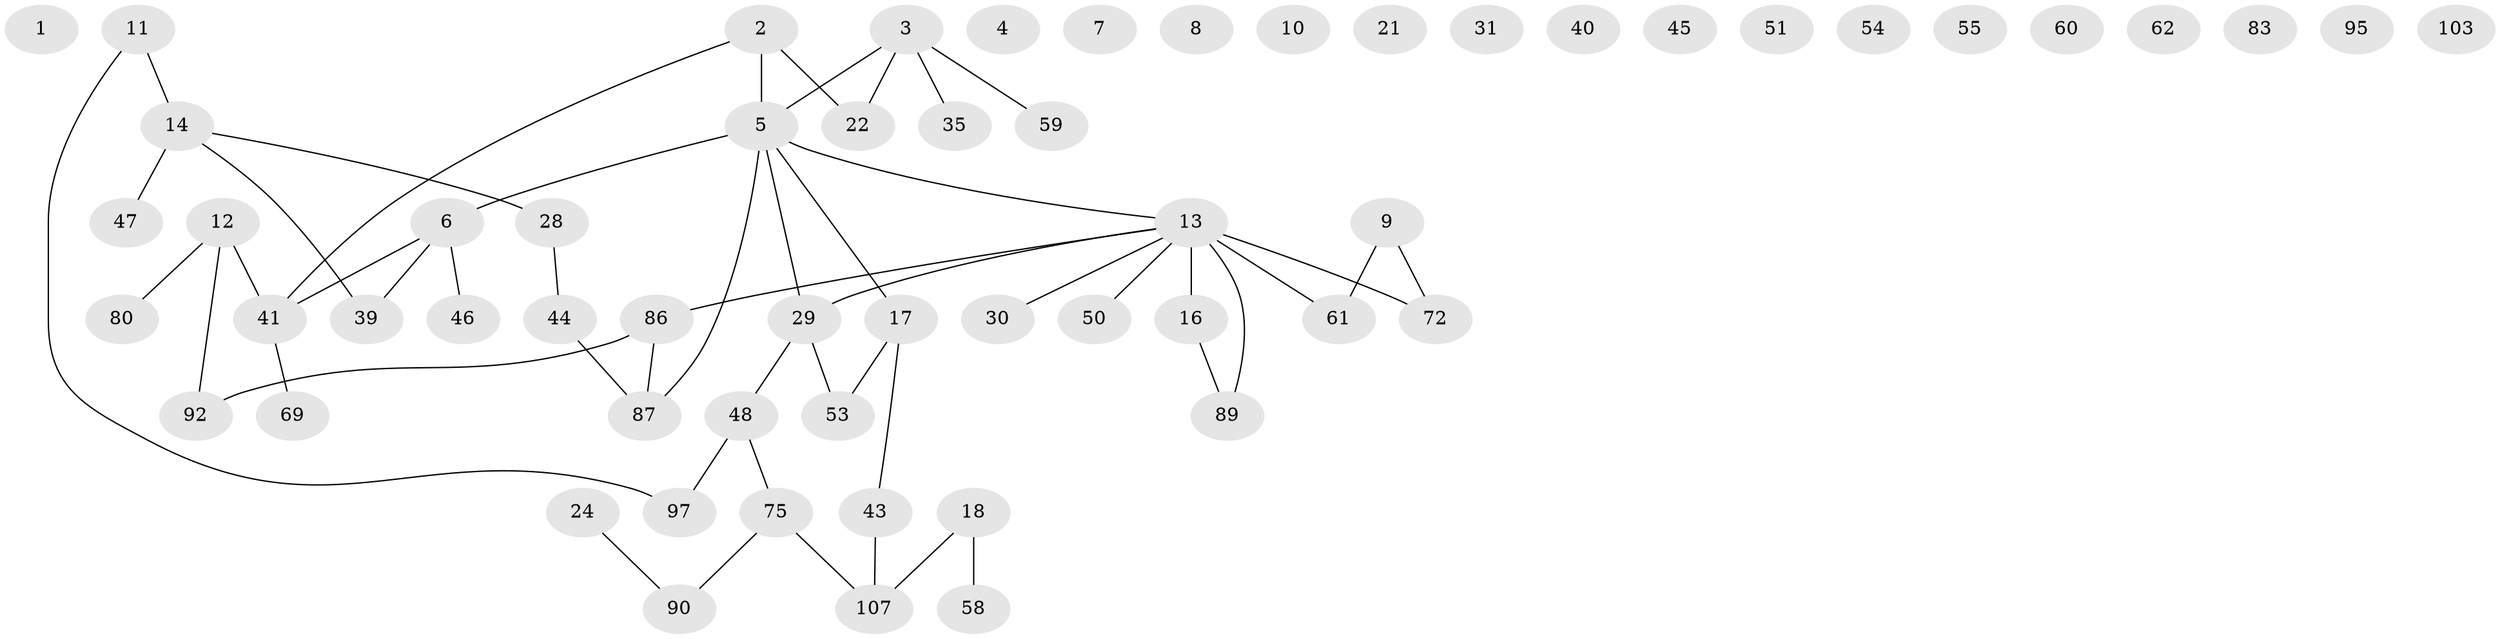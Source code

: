 // original degree distribution, {0: 0.1308411214953271, 2: 0.2897196261682243, 1: 0.2616822429906542, 3: 0.22429906542056074, 6: 0.009345794392523364, 4: 0.08411214953271028}
// Generated by graph-tools (version 1.1) at 2025/16/03/04/25 18:16:42]
// undirected, 58 vertices, 51 edges
graph export_dot {
graph [start="1"]
  node [color=gray90,style=filled];
  1;
  2 [super="+20+27"];
  3 [super="+32+42"];
  4 [super="+100"];
  5 [super="+19+67+71"];
  6 [super="+93+101"];
  7;
  8;
  9 [super="+15+106"];
  10;
  11 [super="+36+64"];
  12 [super="+37"];
  13 [super="+26+38+76+82+99"];
  14 [super="+65+105"];
  16 [super="+34"];
  17 [super="+23"];
  18 [super="+33"];
  21;
  22;
  24 [super="+25+57+78"];
  28 [super="+104"];
  29 [super="+56+73+77"];
  30 [super="+91"];
  31;
  35;
  39;
  40;
  41 [super="+63+84+94"];
  43 [super="+68"];
  44 [super="+49"];
  45;
  46;
  47;
  48 [super="+52+74+98"];
  50;
  51 [super="+81"];
  53 [super="+85"];
  54;
  55 [super="+70"];
  58;
  59 [super="+66"];
  60;
  61 [super="+102"];
  62;
  69 [super="+96"];
  72;
  75 [super="+79"];
  80;
  83;
  86 [super="+88"];
  87;
  89;
  90;
  92;
  95;
  97;
  103;
  107;
  2 -- 22;
  2 -- 5;
  2 -- 41;
  3 -- 22;
  3 -- 35;
  3 -- 5;
  3 -- 59;
  5 -- 13;
  5 -- 87;
  5 -- 6;
  5 -- 17;
  5 -- 29;
  6 -- 39;
  6 -- 46;
  6 -- 41;
  9 -- 72;
  9 -- 61;
  11 -- 97;
  11 -- 14;
  12 -- 80;
  12 -- 92;
  12 -- 41;
  13 -- 86;
  13 -- 30;
  13 -- 72;
  13 -- 50;
  13 -- 16 [weight=2];
  13 -- 89;
  13 -- 29;
  13 -- 61 [weight=2];
  14 -- 28;
  14 -- 39;
  14 -- 47;
  16 -- 89;
  17 -- 53;
  17 -- 43;
  18 -- 107;
  18 -- 58;
  24 -- 90;
  28 -- 44;
  29 -- 53;
  29 -- 48;
  41 -- 69;
  43 -- 107;
  44 -- 87;
  48 -- 97;
  48 -- 75;
  75 -- 107;
  75 -- 90;
  86 -- 92;
  86 -- 87;
}
